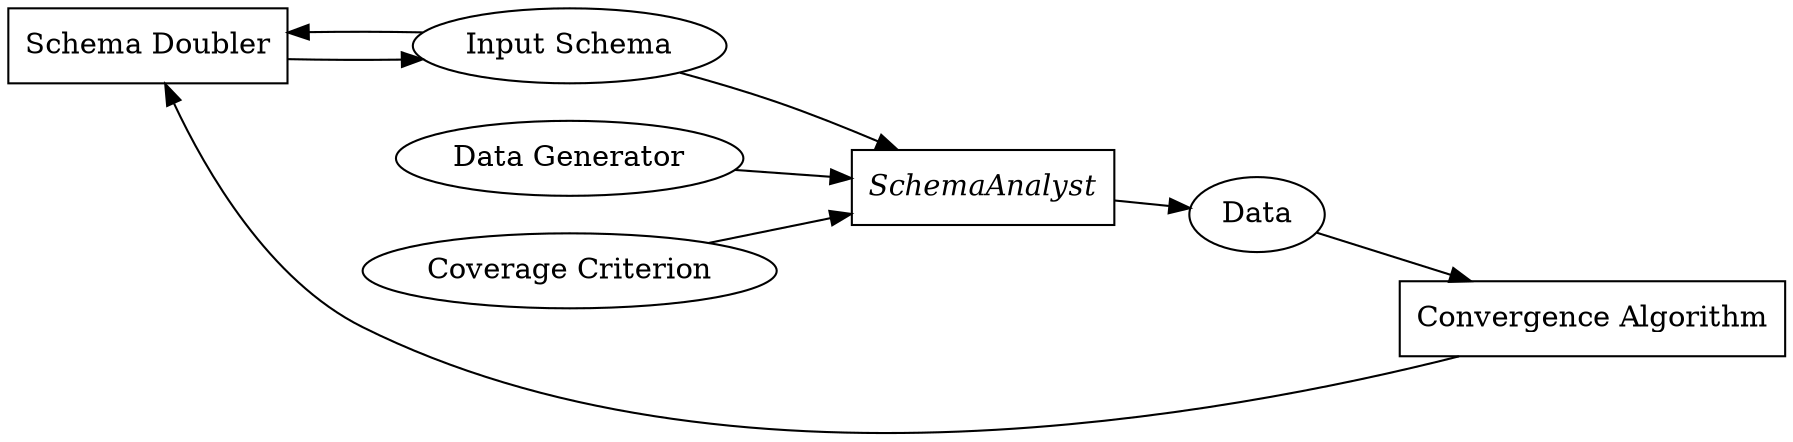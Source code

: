 digraph G {
    rankdir=LR;
        doubler [shape=box,label="Schema Doubler"];
        in_schema [label="Input Schema"];
        analyst [shape=box,label="SchemaAnalyst",fontname="Times-Italic"];
        converge [shape=box,label="Convergence Algorithm"];
        data [label="Data"];
        data_gen [label="Data Generator"];
        criterion [label="Coverage Criterion"];

        in_schema -> analyst;
        data_gen -> analyst;
        criterion -> analyst;

        analyst -> data;
        data -> converge;
        converge -> doubler;
        in_schema -> doubler;
        doubler -> in_schema;
}
